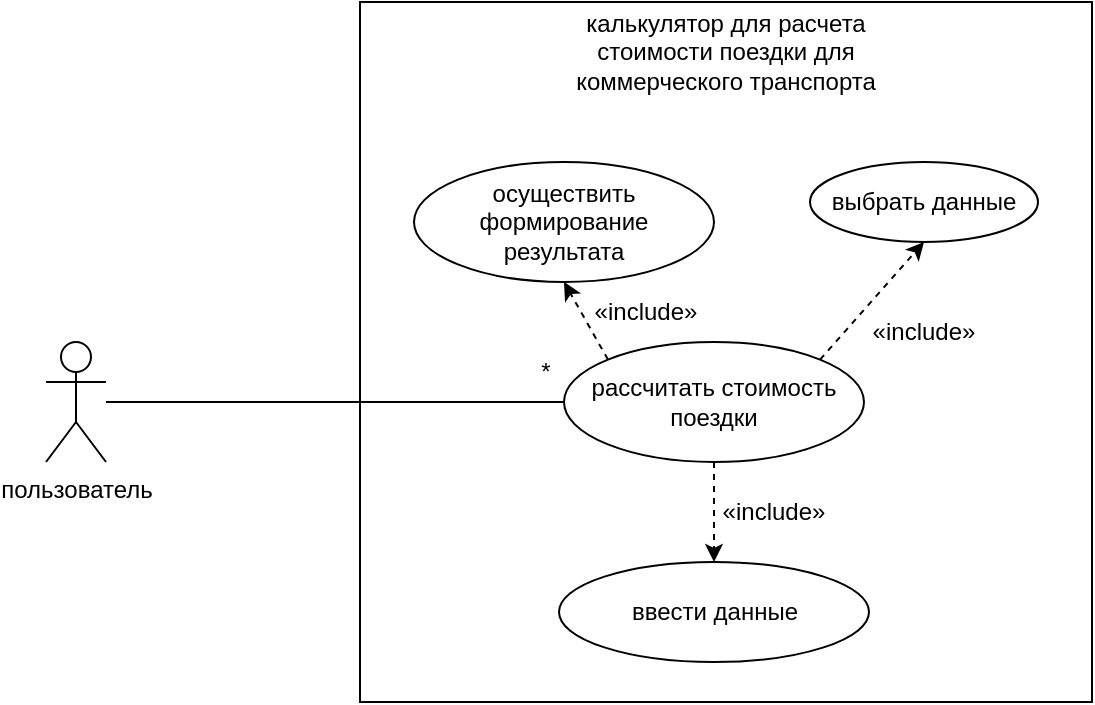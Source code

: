 <mxfile version="20.5.1" type="device"><diagram id="BMr5uCnIcOv4lh4RB5xX" name="Страница 1"><mxGraphModel dx="723" dy="390" grid="1" gridSize="10" guides="1" tooltips="1" connect="1" arrows="1" fold="1" page="1" pageScale="1" pageWidth="827" pageHeight="1169" math="0" shadow="0"><root><mxCell id="0"/><mxCell id="1" parent="0"/><mxCell id="yBRJHTBifRT0I-YPTH1e-1" value="пользователь" style="shape=umlActor;verticalLabelPosition=bottom;verticalAlign=top;html=1;outlineConnect=0;" vertex="1" parent="1"><mxGeometry x="80" y="190" width="30" height="60" as="geometry"/></mxCell><mxCell id="yBRJHTBifRT0I-YPTH1e-2" value="" style="rounded=0;whiteSpace=wrap;html=1;" vertex="1" parent="1"><mxGeometry x="237" y="20" width="366" height="350" as="geometry"/></mxCell><mxCell id="yBRJHTBifRT0I-YPTH1e-3" value="рассчитать стоимость поездки" style="ellipse;whiteSpace=wrap;html=1;" vertex="1" parent="1"><mxGeometry x="339" y="190" width="150" height="60" as="geometry"/></mxCell><mxCell id="yBRJHTBifRT0I-YPTH1e-4" value="калькулятор для расчета стоимости поездки для коммерческого транспорта" style="text;html=1;strokeColor=none;fillColor=none;align=center;verticalAlign=middle;whiteSpace=wrap;rounded=0;" vertex="1" parent="1"><mxGeometry x="320" y="30" width="200" height="30" as="geometry"/></mxCell><mxCell id="yBRJHTBifRT0I-YPTH1e-5" value="" style="endArrow=none;html=1;rounded=0;entryX=0;entryY=0.5;entryDx=0;entryDy=0;" edge="1" parent="1" source="yBRJHTBifRT0I-YPTH1e-1" target="yBRJHTBifRT0I-YPTH1e-3"><mxGeometry width="50" height="50" relative="1" as="geometry"><mxPoint x="250" y="210" as="sourcePoint"/><mxPoint x="300" y="160" as="targetPoint"/></mxGeometry></mxCell><mxCell id="yBRJHTBifRT0I-YPTH1e-6" value="*" style="text;html=1;strokeColor=none;fillColor=none;align=center;verticalAlign=middle;whiteSpace=wrap;rounded=0;" vertex="1" parent="1"><mxGeometry x="300" y="190" width="60" height="30" as="geometry"/></mxCell><mxCell id="yBRJHTBifRT0I-YPTH1e-8" value="осуществить формирование результата" style="ellipse;whiteSpace=wrap;html=1;" vertex="1" parent="1"><mxGeometry x="264" y="100" width="150" height="60" as="geometry"/></mxCell><mxCell id="yBRJHTBifRT0I-YPTH1e-9" style="edgeStyle=none;rounded=0;orthogonalLoop=1;jettySize=auto;html=1;exitX=0;exitY=0;exitDx=0;exitDy=0;entryX=0.5;entryY=1;entryDx=0;entryDy=0;dashed=1;" edge="1" parent="1" source="yBRJHTBifRT0I-YPTH1e-3" target="yBRJHTBifRT0I-YPTH1e-8"><mxGeometry relative="1" as="geometry"><mxPoint x="448.86" y="249.996" as="sourcePoint"/><mxPoint x="350" y="168.28" as="targetPoint"/></mxGeometry></mxCell><mxCell id="yBRJHTBifRT0I-YPTH1e-10" value="выбрать данные" style="ellipse;whiteSpace=wrap;html=1;" vertex="1" parent="1"><mxGeometry x="462" y="100" width="114" height="40" as="geometry"/></mxCell><mxCell id="yBRJHTBifRT0I-YPTH1e-12" style="edgeStyle=none;rounded=0;orthogonalLoop=1;jettySize=auto;html=1;exitX=1;exitY=0;exitDx=0;exitDy=0;entryX=0.5;entryY=1;entryDx=0;entryDy=0;dashed=1;" edge="1" parent="1" source="yBRJHTBifRT0I-YPTH1e-3" target="yBRJHTBifRT0I-YPTH1e-10"><mxGeometry relative="1" as="geometry"><mxPoint x="370.967" y="208.787" as="sourcePoint"/><mxPoint x="349" y="170" as="targetPoint"/></mxGeometry></mxCell><mxCell id="yBRJHTBifRT0I-YPTH1e-13" value="&lt;span class=&quot;vchar u0000&quot;&gt;«&lt;/span&gt;include&lt;span class=&quot;vchar u0000&quot;&gt;»&lt;/span&gt;" style="text;html=1;strokeColor=none;fillColor=none;align=center;verticalAlign=middle;whiteSpace=wrap;rounded=0;" vertex="1" parent="1"><mxGeometry x="489" y="170" width="60" height="30" as="geometry"/></mxCell><mxCell id="yBRJHTBifRT0I-YPTH1e-14" value="&lt;span class=&quot;vchar u0000&quot;&gt;«&lt;/span&gt;include&lt;span class=&quot;vchar u0000&quot;&gt;»&lt;/span&gt;" style="text;html=1;strokeColor=none;fillColor=none;align=center;verticalAlign=middle;whiteSpace=wrap;rounded=0;" vertex="1" parent="1"><mxGeometry x="350" y="160" width="60" height="30" as="geometry"/></mxCell><mxCell id="yBRJHTBifRT0I-YPTH1e-15" value="ввести данные" style="ellipse;whiteSpace=wrap;html=1;" vertex="1" parent="1"><mxGeometry x="336.5" y="300" width="155" height="50" as="geometry"/></mxCell><mxCell id="yBRJHTBifRT0I-YPTH1e-16" value="&lt;span class=&quot;vchar u0000&quot;&gt;«&lt;/span&gt;include&lt;span class=&quot;vchar u0000&quot;&gt;»&lt;/span&gt;" style="text;html=1;strokeColor=none;fillColor=none;align=center;verticalAlign=middle;whiteSpace=wrap;rounded=0;" vertex="1" parent="1"><mxGeometry x="414" y="260" width="60" height="30" as="geometry"/></mxCell><mxCell id="yBRJHTBifRT0I-YPTH1e-17" style="edgeStyle=none;rounded=0;orthogonalLoop=1;jettySize=auto;html=1;exitX=0.5;exitY=1;exitDx=0;exitDy=0;entryX=0.5;entryY=0;entryDx=0;entryDy=0;dashed=1;" edge="1" parent="1" source="yBRJHTBifRT0I-YPTH1e-3" target="yBRJHTBifRT0I-YPTH1e-15"><mxGeometry relative="1" as="geometry"><mxPoint x="477.033" y="208.787" as="sourcePoint"/><mxPoint x="507" y="170" as="targetPoint"/></mxGeometry></mxCell></root></mxGraphModel></diagram></mxfile>